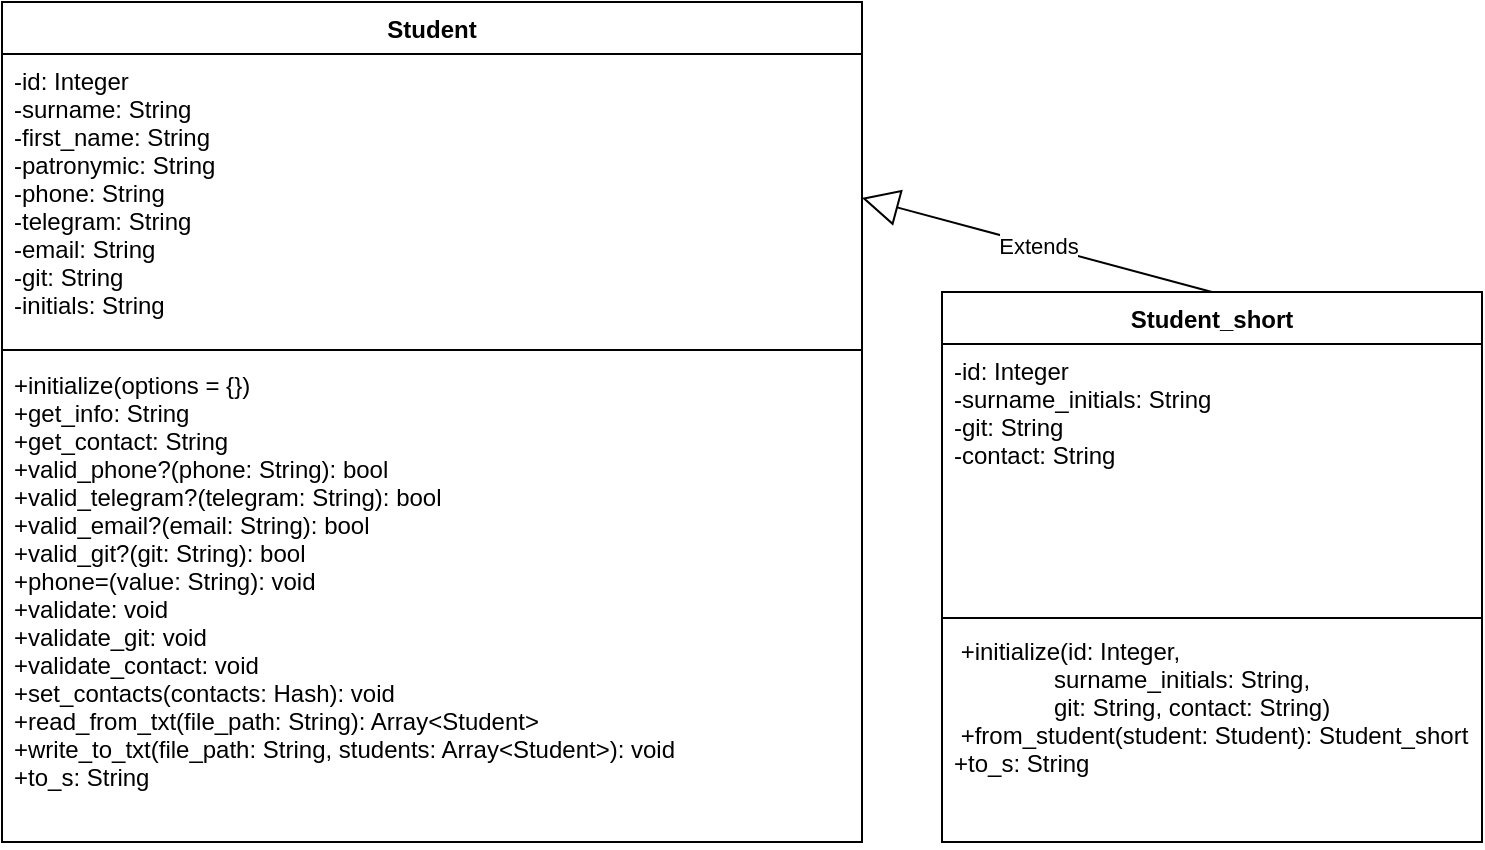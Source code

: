 <mxfile version="12.1.3" pages="1"><diagram id="e7r3_I3uaaZWFYxfbsl6" name="Page-1"><mxGraphModel dx="1807" dy="816" grid="1" gridSize="10" guides="1" tooltips="1" connect="1" arrows="1" fold="1" page="1" pageScale="1" pageWidth="1600" pageHeight="900" math="0" shadow="0"><root><mxCell id="0"/><mxCell id="1" parent="0"/><mxCell id="7uBFo7e3zrtmv6lXXDn--1" value="Student&#10;" style="swimlane;fontStyle=1;align=center;verticalAlign=top;childLayout=stackLayout;horizontal=1;startSize=26;horizontalStack=0;resizeParent=1;resizeParentMax=0;resizeLast=0;collapsible=1;marginBottom=0;" vertex="1" parent="1"><mxGeometry x="550" y="310" width="430" height="420" as="geometry"/></mxCell><mxCell id="7uBFo7e3zrtmv6lXXDn--2" value="-id: Integer       &#10;-surname: String   &#10;-first_name: String&#10;-patronymic: String&#10;-phone: String     &#10;-telegram: String  &#10;-email: String     &#10;-git: String       &#10;-initials: String  " style="text;strokeColor=none;fillColor=none;align=left;verticalAlign=top;spacingLeft=4;spacingRight=4;overflow=hidden;rotatable=0;points=[[0,0.5],[1,0.5]];portConstraint=eastwest;" vertex="1" parent="7uBFo7e3zrtmv6lXXDn--1"><mxGeometry y="26" width="430" height="144" as="geometry"/></mxCell><mxCell id="7uBFo7e3zrtmv6lXXDn--3" value="" style="line;strokeWidth=1;fillColor=none;align=left;verticalAlign=middle;spacingTop=-1;spacingLeft=3;spacingRight=3;rotatable=0;labelPosition=right;points=[];portConstraint=eastwest;" vertex="1" parent="7uBFo7e3zrtmv6lXXDn--1"><mxGeometry y="170" width="430" height="8" as="geometry"/></mxCell><mxCell id="7uBFo7e3zrtmv6lXXDn--4" value="+initialize(options = {})          &#10;+get_info: String                  &#10;+get_contact: String               &#10;+valid_phone?(phone: String): bool &#10;+valid_telegram?(telegram: String): bool&#10;+valid_email?(email: String): bool &#10;+valid_git?(git: String): bool     &#10;+phone=(value: String): void       &#10;+validate: void                    &#10;+validate_git: void                &#10;+validate_contact: void            &#10;+set_contacts(contacts: Hash): void&#10;+read_from_txt(file_path: String): Array&lt;Student&gt; &#10;+write_to_txt(file_path: String, students: Array&lt;Student&gt;): void &#10;+to_s: String                      " style="text;strokeColor=none;fillColor=none;align=left;verticalAlign=top;spacingLeft=4;spacingRight=4;overflow=hidden;rotatable=0;points=[[0,0.5],[1,0.5]];portConstraint=eastwest;" vertex="1" parent="7uBFo7e3zrtmv6lXXDn--1"><mxGeometry y="178" width="430" height="242" as="geometry"/></mxCell><mxCell id="7uBFo7e3zrtmv6lXXDn--5" value="Student_short&#10;" style="swimlane;fontStyle=1;align=center;verticalAlign=top;childLayout=stackLayout;horizontal=1;startSize=26;horizontalStack=0;resizeParent=1;resizeParentMax=0;resizeLast=0;collapsible=1;marginBottom=0;" vertex="1" parent="1"><mxGeometry x="1020" y="455" width="270" height="275" as="geometry"/></mxCell><mxCell id="7uBFo7e3zrtmv6lXXDn--6" value="-id: Integer             &#10;-surname_initials: String&#10;-git: String             &#10;-contact: String         " style="text;strokeColor=none;fillColor=none;align=left;verticalAlign=top;spacingLeft=4;spacingRight=4;overflow=hidden;rotatable=0;points=[[0,0.5],[1,0.5]];portConstraint=eastwest;" vertex="1" parent="7uBFo7e3zrtmv6lXXDn--5"><mxGeometry y="26" width="270" height="134" as="geometry"/></mxCell><mxCell id="7uBFo7e3zrtmv6lXXDn--7" value="" style="line;strokeWidth=1;fillColor=none;align=left;verticalAlign=middle;spacingTop=-1;spacingLeft=3;spacingRight=3;rotatable=0;labelPosition=right;points=[];portConstraint=eastwest;" vertex="1" parent="7uBFo7e3zrtmv6lXXDn--5"><mxGeometry y="160" width="270" height="6" as="geometry"/></mxCell><mxCell id="7uBFo7e3zrtmv6lXXDn--8" value=" +initialize(id: Integer,           &#10;               surname_initials: String, &#10;               git: String, contact: String) &#10; +from_student(student: Student): Student_short&#10;+to_s: String  " style="text;strokeColor=none;fillColor=none;align=left;verticalAlign=top;spacingLeft=4;spacingRight=4;overflow=hidden;rotatable=0;points=[[0,0.5],[1,0.5]];portConstraint=eastwest;" vertex="1" parent="7uBFo7e3zrtmv6lXXDn--5"><mxGeometry y="166" width="270" height="109" as="geometry"/></mxCell><mxCell id="7uBFo7e3zrtmv6lXXDn--9" value="Extends" style="endArrow=block;endSize=16;endFill=0;html=1;exitX=0.5;exitY=0;exitDx=0;exitDy=0;entryX=1;entryY=0.5;entryDx=0;entryDy=0;" edge="1" parent="1" source="7uBFo7e3zrtmv6lXXDn--5" target="7uBFo7e3zrtmv6lXXDn--2"><mxGeometry width="160" relative="1" as="geometry"><mxPoint x="340" y="800" as="sourcePoint"/><mxPoint x="500" y="800" as="targetPoint"/></mxGeometry></mxCell></root></mxGraphModel></diagram></mxfile>